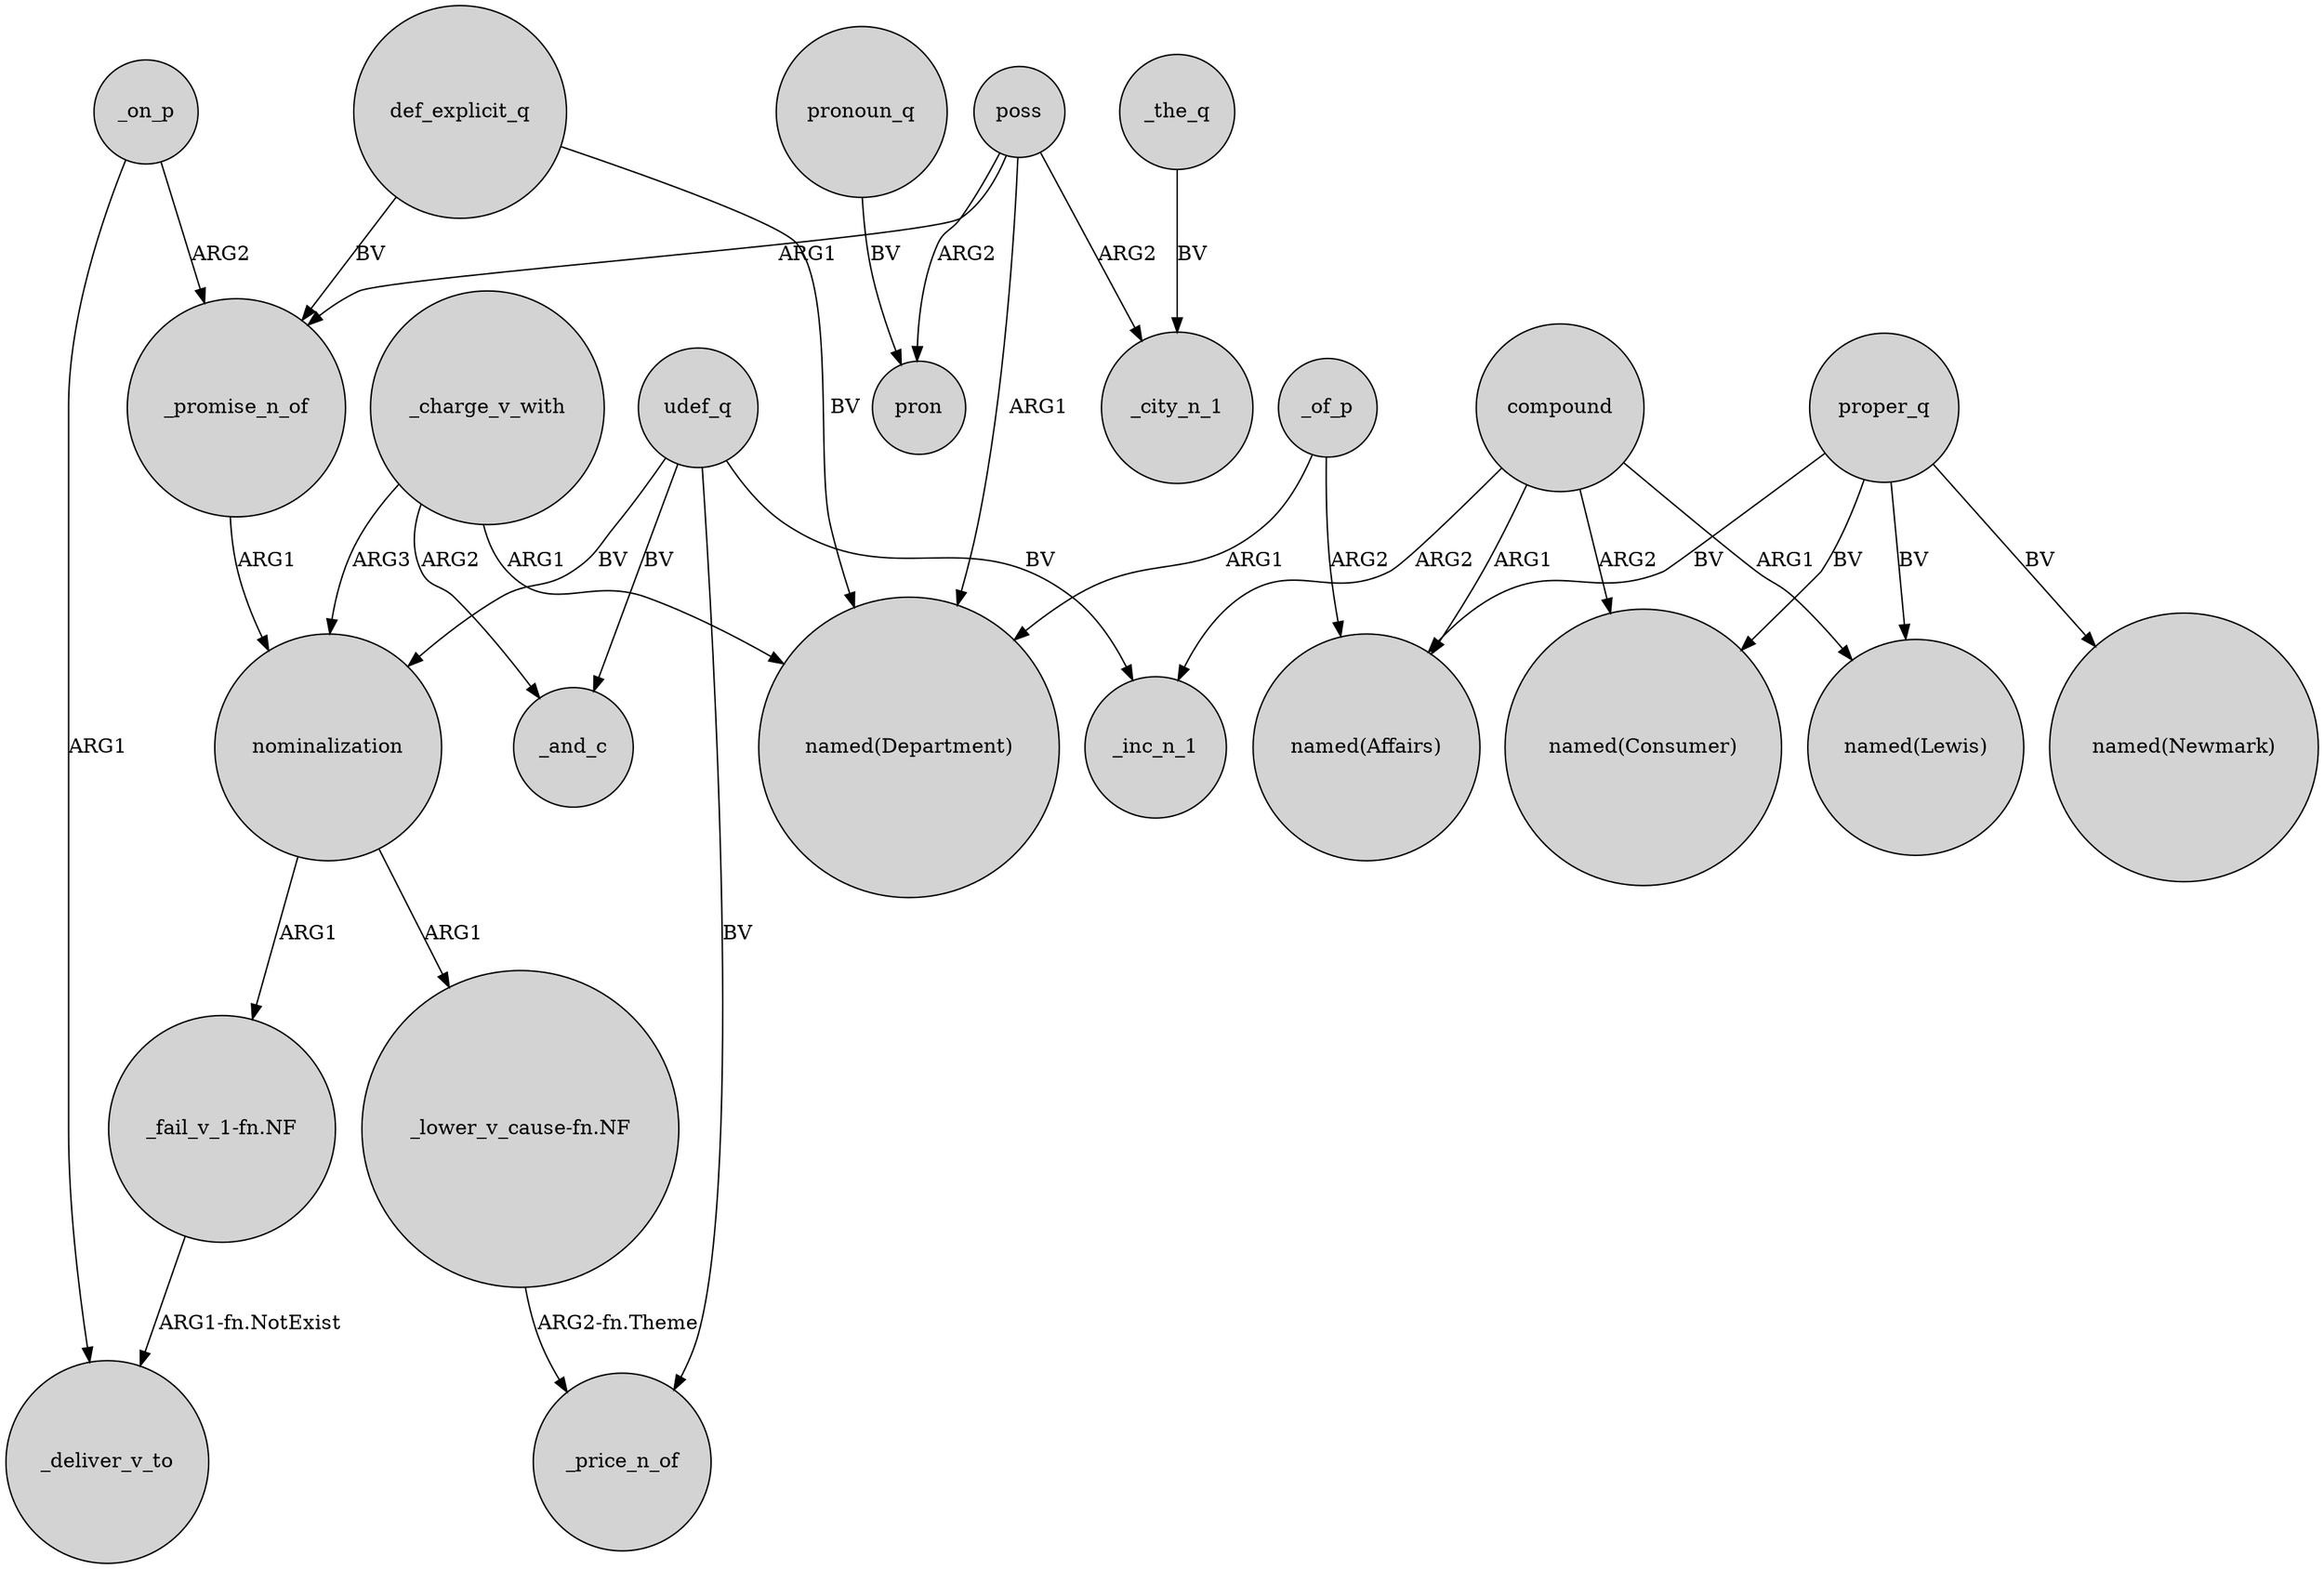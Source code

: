 digraph {
	node [shape=circle style=filled]
	"_fail_v_1-fn.NF" -> _deliver_v_to [label="ARG1-fn.NotExist"]
	_of_p -> "named(Affairs)" [label=ARG2]
	udef_q -> _inc_n_1 [label=BV]
	udef_q -> _price_n_of [label=BV]
	poss -> pron [label=ARG2]
	proper_q -> "named(Lewis)" [label=BV]
	_promise_n_of -> nominalization [label=ARG1]
	def_explicit_q -> "named(Department)" [label=BV]
	nominalization -> "_fail_v_1-fn.NF" [label=ARG1]
	poss -> _promise_n_of [label=ARG1]
	def_explicit_q -> _promise_n_of [label=BV]
	nominalization -> "_lower_v_cause-fn.NF" [label=ARG1]
	_on_p -> _deliver_v_to [label=ARG1]
	compound -> "named(Affairs)" [label=ARG1]
	proper_q -> "named(Newmark)" [label=BV]
	_charge_v_with -> _and_c [label=ARG2]
	_on_p -> _promise_n_of [label=ARG2]
	pronoun_q -> pron [label=BV]
	_charge_v_with -> "named(Department)" [label=ARG1]
	_of_p -> "named(Department)" [label=ARG1]
	proper_q -> "named(Consumer)" [label=BV]
	compound -> "named(Consumer)" [label=ARG2]
	_the_q -> _city_n_1 [label=BV]
	udef_q -> nominalization [label=BV]
	_charge_v_with -> nominalization [label=ARG3]
	"_lower_v_cause-fn.NF" -> _price_n_of [label="ARG2-fn.Theme"]
	poss -> "named(Department)" [label=ARG1]
	proper_q -> "named(Affairs)" [label=BV]
	poss -> _city_n_1 [label=ARG2]
	udef_q -> _and_c [label=BV]
	compound -> _inc_n_1 [label=ARG2]
	compound -> "named(Lewis)" [label=ARG1]
}

